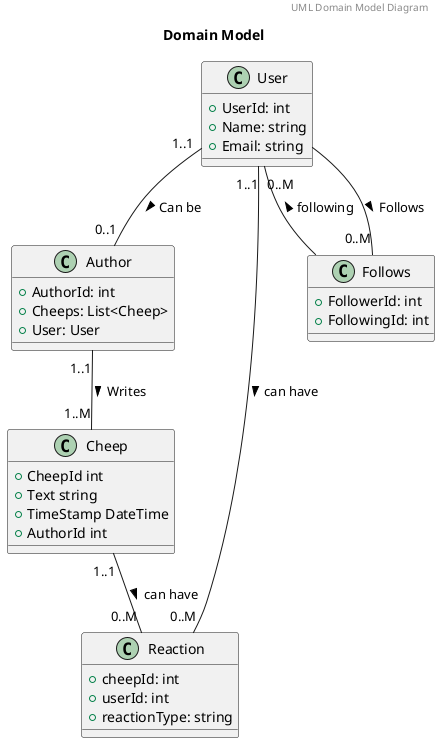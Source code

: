 @startuml
header UML Domain Model Diagram
title Domain Model

class Cheep {
    +CheepId int
    +Text string
    +TimeStamp DateTime
    +AuthorId int
}

class User {
  +UserId: int
  +Name: string
  +Email: string
}

class Author {
  +AuthorId: int
  +Cheeps: List<Cheep>
  +User: User
}

class Reaction {
  +cheepId: int
  +userId: int
  +reactionType: string
}

class Follows {
  +FollowerId: int
  +FollowingId: int
}

User "1..1" -- "0..1" Author :  Can be >
Author "1..1" -- "1..M" Cheep : Writes >
User "1..1" -- "0..M" Reaction : can have >
Cheep "1..1" -- "0..M" Reaction : can have >
User "0..M" -- Follows : following <
User  -- "0..M" Follows : Follows >

@enduml

